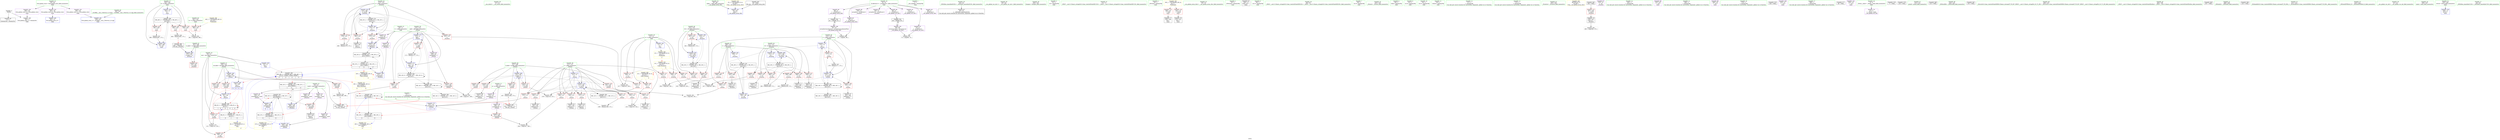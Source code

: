 digraph "SVFG" {
	label="SVFG";

	Node0x55e86bddfbc0 [shape=record,color=grey,label="{NodeID: 0\nNullPtr}"];
	Node0x55e86bddfbc0 -> Node0x55e86be05b80[style=solid];
	Node0x55e86bddfbc0 -> Node0x55e86be0c350[style=solid];
	Node0x55e86be07ac0 [shape=record,color=blue,label="{NodeID: 194\n343\<--12\nit\<--\nmain\n}"];
	Node0x55e86be07ac0 -> Node0x55e86be26870[style=dashed];
	Node0x55e86be044a0 [shape=record,color=red,label="{NodeID: 111\n256\<--11\n\<--n\n_Z5solvei\n}"];
	Node0x55e86be044a0 -> Node0x55e86be08af0[style=solid];
	Node0x55e86be02e00 [shape=record,color=green,label="{NodeID: 28\n51\<--52\n__cxa_atexit\<--__cxa_atexit_field_insensitive\n}"];
	Node0x55e86be0de40 [shape=record,color=black,label="{NodeID: 388\n206 = PHI(364, )\n0th arg _Z5solvei }"];
	Node0x55e86be0de40 -> Node0x55e86be0cee0[style=solid];
	Node0x55e86be0ad00 [shape=record,color=red,label="{NodeID: 139\n147\<--146\n\<--arrayidx8\n_Z3recii\n}"];
	Node0x55e86be0ad00 -> Node0x55e86be13340[style=solid];
	Node0x55e86be057e0 [shape=record,color=green,label="{NodeID: 56\n341\<--342\ntc\<--tc_field_insensitive\nmain\n}"];
	Node0x55e86be057e0 -> Node0x55e86be0bc70[style=solid];
	Node0x55e86be125c0 [shape=record,color=grey,label="{NodeID: 250\n187 = Binary(186, 173, )\n|{<s0>6}}"];
	Node0x55e86be125c0:s0 -> Node0x55e86be0d9a0[style=solid,color=red];
	Node0x55e86be0c450 [shape=record,color=blue,label="{NodeID: 167\n85\<--84\n.addr\<--\n__cxx_global_array_dtor\n}"];
	Node0x55e86be06f60 [shape=record,color=purple,label="{NodeID: 84\n89\<--8\n\<--_Z1sB5cxx11\n__cxx_global_array_dtor\n}"];
	Node0x55e86be06f60 -> Node0x55e86bad2040[style=solid];
	Node0x55e86bdef380 [shape=record,color=green,label="{NodeID: 1\n7\<--1\n__dso_handle\<--dummyObj\nGlob }"];
	Node0x55e86be1fae0 [shape=record,color=black,label="{NodeID: 278\nMR_28V_3 = PHI(MR_28V_4, MR_28V_2, )\npts\{210 \}\n}"];
	Node0x55e86be1fae0 -> Node0x55e86be0af70[style=dashed];
	Node0x55e86be1fae0 -> Node0x55e86be0b040[style=dashed];
	Node0x55e86be1fae0 -> Node0x55e86be0b110[style=dashed];
	Node0x55e86be1fae0 -> Node0x55e86be0d080[style=dashed];
	Node0x55e86be07b90 [shape=record,color=blue,label="{NodeID: 195\n343\<--368\nit\<--inc\nmain\n}"];
	Node0x55e86be07b90 -> Node0x55e86be26870[style=dashed];
	Node0x55e86be04570 [shape=record,color=red,label="{NodeID: 112\n293\<--11\n\<--n\n_Z5solvei\n}"];
	Node0x55e86be04570 -> Node0x55e86be08df0[style=solid];
	Node0x55e86be02f00 [shape=record,color=green,label="{NodeID: 29\n50\<--56\n_ZNSt8ios_base4InitD1Ev\<--_ZNSt8ios_base4InitD1Ev_field_insensitive\n}"];
	Node0x55e86be02f00 -> Node0x55e86be05d50[style=solid];
	Node0x55e86be28950 [shape=record,color=yellow,style=double,label="{NodeID: 306\n44V_1 = ENCHI(MR_44V_0)\npts\{342 \}\nFun[main]}"];
	Node0x55e86be28950 -> Node0x55e86be0bc70[style=dashed];
	Node0x55e86be0add0 [shape=record,color=red,label="{NodeID: 140\n167\<--166\n\<--arrayidx18\n_Z3recii\n}"];
	Node0x55e86be0add0 -> Node0x55e86be08970[style=solid];
	Node0x55e86be058b0 [shape=record,color=green,label="{NodeID: 57\n343\<--344\nit\<--it_field_insensitive\nmain\n}"];
	Node0x55e86be058b0 -> Node0x55e86be0bd40[style=solid];
	Node0x55e86be058b0 -> Node0x55e86be0be10[style=solid];
	Node0x55e86be058b0 -> Node0x55e86be0bee0[style=solid];
	Node0x55e86be058b0 -> Node0x55e86be07ac0[style=solid];
	Node0x55e86be058b0 -> Node0x55e86be07b90[style=solid];
	Node0x55e86be12740 [shape=record,color=grey,label="{NodeID: 251\n199 = Binary(198, 173, )\n}"];
	Node0x55e86be12740 -> Node0x55e86be0ce10[style=solid];
	Node0x55e86be0c520 [shape=record,color=blue,label="{NodeID: 168\n107\<--105\nk.addr\<--k\n_Z3recii\n}"];
	Node0x55e86be0c520 -> Node0x55e86be09b20[style=dashed];
	Node0x55e86be0c520 -> Node0x55e86be09bf0[style=dashed];
	Node0x55e86be0c520 -> Node0x55e86be09cc0[style=dashed];
	Node0x55e86be0c520 -> Node0x55e86be09d90[style=dashed];
	Node0x55e86be0c520 -> Node0x55e86be09e60[style=dashed];
	Node0x55e86be07030 [shape=record,color=purple,label="{NodeID: 85\n96\<--8\n\<--_Z1sB5cxx11\n__cxx_global_array_dtor\n}"];
	Node0x55e86be07030 -> Node0x55e86be090f0[style=solid];
	Node0x55e86be011e0 [shape=record,color=green,label="{NodeID: 2\n12\<--1\n\<--dummyObj\nCan only get source location for instruction, argument, global var or function.|{<s0>11|<s1>11}}"];
	Node0x55e86be011e0:s0 -> Node0x55e86be0d9a0[style=solid,color=red];
	Node0x55e86be011e0:s1 -> Node0x55e86be0dbf0[style=solid,color=red];
	Node0x55e86be1ffe0 [shape=record,color=black,label="{NodeID: 279\nMR_20V_6 = PHI(MR_20V_5, MR_20V_4, )\npts\{170000 \}\n}"];
	Node0x55e86be1ffe0 -> Node0x55e86be0d3c0[style=dashed];
	Node0x55e86be1ffe0 -> Node0x55e86be1ebe0[style=dashed];
	Node0x55e86be1ffe0 -> Node0x55e86be1ffe0[style=dashed];
	Node0x55e86be04640 [shape=record,color=red,label="{NodeID: 113\n119\<--20\n\<--ans\n_Z3recii\n}"];
	Node0x55e86be04640 -> Node0x55e86be096f0[style=solid];
	Node0x55e86be03000 [shape=record,color=green,label="{NodeID: 30\n63\<--64\n__cxx_global_var_init.1\<--__cxx_global_var_init.1_field_insensitive\n}"];
	Node0x55e86be0aea0 [shape=record,color=red,label="{NodeID: 141\n218\<--207\n\<--tc.addr\n_Z5solvei\n}"];
	Node0x55e86be05980 [shape=record,color=green,label="{NodeID: 58\n350\<--351\nfreopen\<--freopen_field_insensitive\n}"];
	Node0x55e86be128c0 [shape=record,color=grey,label="{NodeID: 252\n368 = Binary(367, 173, )\n}"];
	Node0x55e86be128c0 -> Node0x55e86be07b90[style=solid];
	Node0x55e86be0c5f0 [shape=record,color=blue,label="{NodeID: 169\n109\<--106\ninv.addr\<--inv\n_Z3recii\n}"];
	Node0x55e86be0c5f0 -> Node0x55e86be09f30[style=dashed];
	Node0x55e86be0c5f0 -> Node0x55e86be0a000[style=dashed];
	Node0x55e86be0c5f0 -> Node0x55e86be0a0d0[style=dashed];
	Node0x55e86be07100 [shape=record,color=purple,label="{NodeID: 86\n234\<--8\narrayidx\<--_Z1sB5cxx11\n_Z5solvei\n}"];
	Node0x55e86be01270 [shape=record,color=green,label="{NodeID: 3\n22\<--1\n.str\<--dummyObj\nGlob }"];
	Node0x55e86be04710 [shape=record,color=red,label="{NodeID: 114\n306\<--20\n\<--ans\n_Z5solvei\n}"];
	Node0x55e86be03100 [shape=record,color=green,label="{NodeID: 31\n71\<--72\n_ZNSt7__cxx1112basic_stringIcSt11char_traitsIcESaIcEEC1Ev\<--_ZNSt7__cxx1112basic_stringIcSt11char_traitsIcESaIcEEC1Ev_field_insensitive\n}"];
	Node0x55e86be0af70 [shape=record,color=red,label="{NodeID: 142\n228\<--209\n\<--i\n_Z5solvei\n}"];
	Node0x55e86be0af70 -> Node0x55e86be13040[style=solid];
	Node0x55e86be05a80 [shape=record,color=green,label="{NodeID: 59\n38\<--376\n_GLOBAL__sub_I_Nerevar_0_0.cpp\<--_GLOBAL__sub_I_Nerevar_0_0.cpp_field_insensitive\n}"];
	Node0x55e86be05a80 -> Node0x55e86be0c250[style=solid];
	Node0x55e86be12a40 [shape=record,color=grey,label="{NodeID: 253\n240 = Binary(239, 173, )\n}"];
	Node0x55e86be12a40 -> Node0x55e86be0d080[style=solid];
	Node0x55e86be0c6c0 [shape=record,color=blue,label="{NodeID: 170\n20\<--128\nans\<--\n_Z3recii\n}"];
	Node0x55e86be0c6c0 -> Node0x55e86be222e0[style=dashed];
	Node0x55e86be071d0 [shape=record,color=purple,label="{NodeID: 87\n261\<--8\narrayidx13\<--_Z1sB5cxx11\n_Z5solvei\n}"];
	Node0x55e86be01ad0 [shape=record,color=green,label="{NodeID: 4\n24\<--1\n_ZSt3cin\<--dummyObj\nGlob }"];
	Node0x55e86be09980 [shape=record,color=red,label="{NodeID: 115\n346\<--30\n\<--stdin\nmain\n}"];
	Node0x55e86be09980 -> Node0x55e86be069b0[style=solid];
	Node0x55e86be03200 [shape=record,color=green,label="{NodeID: 32\n78\<--79\n__cxx_global_array_dtor\<--__cxx_global_array_dtor_field_insensitive\n}"];
	Node0x55e86be28c80 [shape=record,color=yellow,style=double,label="{NodeID: 309\n4V_1 = ENCHI(MR_4V_0)\npts\{13 \}\nFun[_Z3recii]|{|<s2>6}}"];
	Node0x55e86be28c80 -> Node0x55e86be04160[style=dashed];
	Node0x55e86be28c80 -> Node0x55e86be04230[style=dashed];
	Node0x55e86be28c80:s2 -> Node0x55e86be28c80[style=dashed,color=red];
	Node0x55e86be0b040 [shape=record,color=red,label="{NodeID: 143\n232\<--209\n\<--i\n_Z5solvei\n}"];
	Node0x55e86be0b040 -> Node0x55e86be06400[style=solid];
	Node0x55e86be05b80 [shape=record,color=black,label="{NodeID: 60\n2\<--3\ndummyVal\<--dummyVal\n}"];
	Node0x55e86be12bc0 [shape=record,color=grey,label="{NodeID: 254\n190 = Binary(188, 189, )\n|{<s0>6}}"];
	Node0x55e86be12bc0:s0 -> Node0x55e86be0dbf0[style=solid,color=red];
	Node0x55e86be0c790 [shape=record,color=blue,label="{NodeID: 171\n111\<--12\ni\<--\n_Z3recii\n}"];
	Node0x55e86be0c790 -> Node0x55e86be0a1a0[style=dashed];
	Node0x55e86be0c790 -> Node0x55e86be0a270[style=dashed];
	Node0x55e86be0c790 -> Node0x55e86be0a340[style=dashed];
	Node0x55e86be0c790 -> Node0x55e86be0a410[style=dashed];
	Node0x55e86be0c790 -> Node0x55e86be0a4e0[style=dashed];
	Node0x55e86be0c790 -> Node0x55e86be0a5b0[style=dashed];
	Node0x55e86be0c790 -> Node0x55e86be0a680[style=dashed];
	Node0x55e86be0c790 -> Node0x55e86be0a750[style=dashed];
	Node0x55e86be0c790 -> Node0x55e86be0ce10[style=dashed];
	Node0x55e86be0c790 -> Node0x55e86be249e0[style=dashed];
	Node0x55e86be072a0 [shape=record,color=purple,label="{NodeID: 88\n155\<--14\narrayidx13\<--p\n_Z3recii\n}"];
	Node0x55e86be072a0 -> Node0x55e86be0c860[style=solid];
	Node0x55e86be01b60 [shape=record,color=green,label="{NodeID: 5\n25\<--1\n_ZSt4cout\<--dummyObj\nGlob }"];
	Node0x55e86be09a50 [shape=record,color=red,label="{NodeID: 116\n352\<--35\n\<--stdout\nmain\n}"];
	Node0x55e86be09a50 -> Node0x55e86be06a80[style=solid];
	Node0x55e86be03300 [shape=record,color=green,label="{NodeID: 33\n85\<--86\n.addr\<--.addr_field_insensitive\n__cxx_global_array_dtor\n}"];
	Node0x55e86be03300 -> Node0x55e86be0c450[style=solid];
	Node0x55e86be0b110 [shape=record,color=red,label="{NodeID: 144\n239\<--209\n\<--i\n_Z5solvei\n}"];
	Node0x55e86be0b110 -> Node0x55e86be12a40[style=solid];
	Node0x55e86be05c80 [shape=record,color=black,label="{NodeID: 61\n338\<--12\nmain_ret\<--\nmain\n}"];
	Node0x55e86be12d40 [shape=record,color=grey,label="{NodeID: 255\n280 = Binary(279, 173, )\n}"];
	Node0x55e86be12d40 -> Node0x55e86be0d490[style=solid];
	Node0x55e86be0c860 [shape=record,color=blue,label="{NodeID: 172\n155\<--152\narrayidx13\<--\n_Z3recii\n|{|<s1>6|<s2>6}}"];
	Node0x55e86be0c860 -> Node0x55e86be0add0[style=dashed];
	Node0x55e86be0c860:s1 -> Node0x55e86be23ef0[style=dashed,color=red];
	Node0x55e86be0c860:s2 -> Node0x55e86be258e0[style=dashed,color=red];
	Node0x55e86be07370 [shape=record,color=purple,label="{NodeID: 89\n166\<--14\narrayidx18\<--p\n_Z3recii\n}"];
	Node0x55e86be07370 -> Node0x55e86be0add0[style=solid];
	Node0x55e86be01bf0 [shape=record,color=green,label="{NodeID: 6\n26\<--1\n.str.2\<--dummyObj\nGlob }"];
	Node0x55e86be09b20 [shape=record,color=red,label="{NodeID: 117\n124\<--107\n\<--k.addr\n_Z3recii\n}"];
	Node0x55e86be09b20 -> Node0x55e86be09570[style=solid];
	Node0x55e86be033d0 [shape=record,color=green,label="{NodeID: 34\n94\<--95\n_ZNSt7__cxx1112basic_stringIcSt11char_traitsIcESaIcEED1Ev\<--_ZNSt7__cxx1112basic_stringIcSt11char_traitsIcESaIcEED1Ev_field_insensitive\n}"];
	Node0x55e86be0b1e0 [shape=record,color=red,label="{NodeID: 145\n245\<--211\n\<--i3\n_Z5solvei\n}"];
	Node0x55e86be0b1e0 -> Node0x55e86be134c0[style=solid];
	Node0x55e86be05d50 [shape=record,color=black,label="{NodeID: 62\n49\<--50\n\<--_ZNSt8ios_base4InitD1Ev\nCan only get source location for instruction, argument, global var or function.}"];
	Node0x55e86be12ec0 [shape=record,color=grey,label="{NodeID: 256\n285 = Binary(284, 173, )\n}"];
	Node0x55e86be12ec0 -> Node0x55e86be0d560[style=solid];
	Node0x55e86be0c930 [shape=record,color=blue,label="{NodeID: 173\n113\<--12\nadd\<--\n_Z3recii\n}"];
	Node0x55e86be0c930 -> Node0x55e86be0a820[style=dashed];
	Node0x55e86be0c930 -> Node0x55e86be0a8f0[style=dashed];
	Node0x55e86be0c930 -> Node0x55e86be0cad0[style=dashed];
	Node0x55e86be0c930 -> Node0x55e86be22ce0[style=dashed];
	Node0x55e86be0c930 -> Node0x55e86be26d70[style=dashed];
	Node0x55e86be07440 [shape=record,color=purple,label="{NodeID: 90\n146\<--16\narrayidx8\<--l\n_Z3recii\n}"];
	Node0x55e86be07440 -> Node0x55e86be0ad00[style=solid];
	Node0x55e86be01c80 [shape=record,color=green,label="{NodeID: 7\n28\<--1\n.str.3\<--dummyObj\nGlob }"];
	Node0x55e86be09bf0 [shape=record,color=red,label="{NodeID: 118\n148\<--107\n\<--k.addr\n_Z3recii\n}"];
	Node0x55e86be09bf0 -> Node0x55e86be13340[style=solid];
	Node0x55e86be034d0 [shape=record,color=green,label="{NodeID: 35\n102\<--103\n_Z3recii\<--_Z3recii_field_insensitive\n}"];
	Node0x55e86be0b2b0 [shape=record,color=red,label="{NodeID: 146\n249\<--211\n\<--i3\n_Z5solvei\n}"];
	Node0x55e86be0b2b0 -> Node0x55e86be064d0[style=solid];
	Node0x55e86be05e50 [shape=record,color=black,label="{NodeID: 63\n138\<--137\nidxprom\<--\n_Z3recii\n}"];
	Node0x55e86be13040 [shape=record,color=grey,label="{NodeID: 257\n230 = cmp(228, 229, )\n}"];
	Node0x55e86be0ca00 [shape=record,color=blue,label="{NodeID: 174\n115\<--12\nj\<--\n_Z3recii\n}"];
	Node0x55e86be0ca00 -> Node0x55e86be0a9c0[style=dashed];
	Node0x55e86be0ca00 -> Node0x55e86be0aa90[style=dashed];
	Node0x55e86be0ca00 -> Node0x55e86be0ab60[style=dashed];
	Node0x55e86be0ca00 -> Node0x55e86be0cba0[style=dashed];
	Node0x55e86be0ca00 -> Node0x55e86be231e0[style=dashed];
	Node0x55e86be07510 [shape=record,color=purple,label="{NodeID: 91\n251\<--16\narrayidx8\<--l\n_Z5solvei\n}"];
	Node0x55e86be07510 -> Node0x55e86be0d220[style=solid];
	Node0x55e86be01d10 [shape=record,color=green,label="{NodeID: 8\n30\<--1\nstdin\<--dummyObj\nGlob }"];
	Node0x55e86be09cc0 [shape=record,color=red,label="{NodeID: 119\n153\<--107\n\<--k.addr\n_Z3recii\n}"];
	Node0x55e86be09cc0 -> Node0x55e86be060c0[style=solid];
	Node0x55e86be035d0 [shape=record,color=green,label="{NodeID: 36\n107\<--108\nk.addr\<--k.addr_field_insensitive\n_Z3recii\n}"];
	Node0x55e86be035d0 -> Node0x55e86be09b20[style=solid];
	Node0x55e86be035d0 -> Node0x55e86be09bf0[style=solid];
	Node0x55e86be035d0 -> Node0x55e86be09cc0[style=solid];
	Node0x55e86be035d0 -> Node0x55e86be09d90[style=solid];
	Node0x55e86be035d0 -> Node0x55e86be09e60[style=solid];
	Node0x55e86be035d0 -> Node0x55e86be0c520[style=solid];
	Node0x55e86be0b380 [shape=record,color=red,label="{NodeID: 147\n259\<--211\n\<--i3\n_Z5solvei\n}"];
	Node0x55e86be0b380 -> Node0x55e86be065a0[style=solid];
	Node0x55e86be05f20 [shape=record,color=black,label="{NodeID: 64\n141\<--140\ntobool\<--\n_Z3recii\n}"];
	Node0x55e86be131c0 [shape=record,color=grey,label="{NodeID: 258\n361 = cmp(359, 360, )\n}"];
	Node0x55e86be0cad0 [shape=record,color=blue,label="{NodeID: 175\n113\<--172\nadd\<--inc\n_Z3recii\n}"];
	Node0x55e86be0cad0 -> Node0x55e86be26d70[style=dashed];
	Node0x55e86be075e0 [shape=record,color=purple,label="{NodeID: 92\n275\<--16\narrayidx18\<--l\n_Z5solvei\n}"];
	Node0x55e86be075e0 -> Node0x55e86be0d3c0[style=solid];
	Node0x55e86be01da0 [shape=record,color=green,label="{NodeID: 9\n31\<--1\n.str.4\<--dummyObj\nGlob }"];
	Node0x55e86be222e0 [shape=record,color=black,label="{NodeID: 286\nMR_6V_5 = PHI(MR_6V_6, MR_6V_4, )\npts\{21 \}\n|{|<s2>6|<s3>6|<s4>6|<s5>6}}"];
	Node0x55e86be222e0 -> Node0x55e86be222e0[style=dashed];
	Node0x55e86be222e0 -> Node0x55e86be244e0[style=dashed];
	Node0x55e86be222e0:s2 -> Node0x55e86be04640[style=dashed,color=red];
	Node0x55e86be222e0:s3 -> Node0x55e86be0c6c0[style=dashed,color=red];
	Node0x55e86be222e0:s4 -> Node0x55e86be222e0[style=dashed,color=red];
	Node0x55e86be222e0:s5 -> Node0x55e86be244e0[style=dashed,color=red];
	Node0x55e86be09d90 [shape=record,color=red,label="{NodeID: 120\n161\<--107\n\<--k.addr\n_Z3recii\n}"];
	Node0x55e86be09d90 -> Node0x55e86be08f70[style=solid];
	Node0x55e86be036a0 [shape=record,color=green,label="{NodeID: 37\n109\<--110\ninv.addr\<--inv.addr_field_insensitive\n_Z3recii\n}"];
	Node0x55e86be036a0 -> Node0x55e86be09f30[style=solid];
	Node0x55e86be036a0 -> Node0x55e86be0a000[style=solid];
	Node0x55e86be036a0 -> Node0x55e86be0a0d0[style=solid];
	Node0x55e86be036a0 -> Node0x55e86be0c5f0[style=solid];
	Node0x55e86be0b450 [shape=record,color=red,label="{NodeID: 148\n273\<--211\n\<--i3\n_Z5solvei\n}"];
	Node0x55e86be0b450 -> Node0x55e86be06810[style=solid];
	Node0x55e86be05ff0 [shape=record,color=black,label="{NodeID: 65\n145\<--144\nidxprom7\<--\n_Z3recii\n}"];
	Node0x55e86be13340 [shape=record,color=grey,label="{NodeID: 259\n149 = cmp(147, 148, )\n}"];
	Node0x55e86be0cba0 [shape=record,color=blue,label="{NodeID: 176\n115\<--178\nj\<--inc22\n_Z3recii\n}"];
	Node0x55e86be0cba0 -> Node0x55e86be0a9c0[style=dashed];
	Node0x55e86be0cba0 -> Node0x55e86be0aa90[style=dashed];
	Node0x55e86be0cba0 -> Node0x55e86be0ab60[style=dashed];
	Node0x55e86be0cba0 -> Node0x55e86be0cba0[style=dashed];
	Node0x55e86be0cba0 -> Node0x55e86be231e0[style=dashed];
	Node0x55e86be076b0 [shape=record,color=purple,label="{NodeID: 93\n139\<--18\narrayidx\<--used\n_Z3recii\n}"];
	Node0x55e86be076b0 -> Node0x55e86be0ac30[style=solid];
	Node0x55e86be01e30 [shape=record,color=green,label="{NodeID: 10\n33\<--1\n.str.5\<--dummyObj\nGlob }"];
	Node0x55e86be09e60 [shape=record,color=red,label="{NodeID: 121\n186\<--107\n\<--k.addr\n_Z3recii\n}"];
	Node0x55e86be09e60 -> Node0x55e86be125c0[style=solid];
	Node0x55e86be03770 [shape=record,color=green,label="{NodeID: 38\n111\<--112\ni\<--i_field_insensitive\n_Z3recii\n}"];
	Node0x55e86be03770 -> Node0x55e86be0a1a0[style=solid];
	Node0x55e86be03770 -> Node0x55e86be0a270[style=solid];
	Node0x55e86be03770 -> Node0x55e86be0a340[style=solid];
	Node0x55e86be03770 -> Node0x55e86be0a410[style=solid];
	Node0x55e86be03770 -> Node0x55e86be0a4e0[style=solid];
	Node0x55e86be03770 -> Node0x55e86be0a5b0[style=solid];
	Node0x55e86be03770 -> Node0x55e86be0a680[style=solid];
	Node0x55e86be03770 -> Node0x55e86be0a750[style=solid];
	Node0x55e86be03770 -> Node0x55e86be0c790[style=solid];
	Node0x55e86be03770 -> Node0x55e86be0ce10[style=solid];
	Node0x55e86be0b520 [shape=record,color=red,label="{NodeID: 149\n284\<--211\n\<--i3\n_Z5solvei\n}"];
	Node0x55e86be0b520 -> Node0x55e86be12ec0[style=solid];
	Node0x55e86be060c0 [shape=record,color=black,label="{NodeID: 66\n154\<--153\nidxprom12\<--\n_Z3recii\n}"];
	Node0x55e86be134c0 [shape=record,color=grey,label="{NodeID: 260\n247 = cmp(245, 246, )\n}"];
	Node0x55e86be0cc70 [shape=record,color=blue,label="{NodeID: 177\n183\<--185\narrayidx24\<--\n_Z3recii\n|{<s0>6|<s1>6}}"];
	Node0x55e86be0cc70:s0 -> Node0x55e86be23fe0[style=dashed,color=red];
	Node0x55e86be0cc70:s1 -> Node0x55e86be25de0[style=dashed,color=red];
	Node0x55e86be07780 [shape=record,color=purple,label="{NodeID: 94\n183\<--18\narrayidx24\<--used\n_Z3recii\n}"];
	Node0x55e86be07780 -> Node0x55e86be0cc70[style=solid];
	Node0x55e86be01ec0 [shape=record,color=green,label="{NodeID: 11\n35\<--1\nstdout\<--dummyObj\nGlob }"];
	Node0x55e86be22ce0 [shape=record,color=black,label="{NodeID: 288\nMR_14V_3 = PHI(MR_14V_4, MR_14V_1, )\npts\{114 \}\n}"];
	Node0x55e86be22ce0 -> Node0x55e86be0c930[style=dashed];
	Node0x55e86be22ce0 -> Node0x55e86be22ce0[style=dashed];
	Node0x55e86be22ce0 -> Node0x55e86be24ee0[style=dashed];
	Node0x55e86be09f30 [shape=record,color=red,label="{NodeID: 122\n120\<--109\n\<--inv.addr\n_Z3recii\n}"];
	Node0x55e86be09f30 -> Node0x55e86be096f0[style=solid];
	Node0x55e86be03840 [shape=record,color=green,label="{NodeID: 39\n113\<--114\nadd\<--add_field_insensitive\n_Z3recii\n}"];
	Node0x55e86be03840 -> Node0x55e86be0a820[style=solid];
	Node0x55e86be03840 -> Node0x55e86be0a8f0[style=solid];
	Node0x55e86be03840 -> Node0x55e86be0c930[style=solid];
	Node0x55e86be03840 -> Node0x55e86be0cad0[style=solid];
	Node0x55e86be0b5f0 [shape=record,color=red,label="{NodeID: 150\n255\<--213\n\<--j\n_Z5solvei\n}"];
	Node0x55e86be0b5f0 -> Node0x55e86be08af0[style=solid];
	Node0x55e86be06190 [shape=record,color=black,label="{NodeID: 67\n165\<--164\nidxprom17\<--\n_Z3recii\n}"];
	Node0x55e86be08970 [shape=record,color=grey,label="{NodeID: 261\n169 = cmp(167, 168, )\n}"];
	Node0x55e86be0cd40 [shape=record,color=blue,label="{NodeID: 178\n194\<--196\narrayidx28\<--\n_Z3recii\n}"];
	Node0x55e86be0cd40 -> Node0x55e86be23fe0[style=dashed];
	Node0x55e86be07850 [shape=record,color=purple,label="{NodeID: 95\n194\<--18\narrayidx28\<--used\n_Z3recii\n}"];
	Node0x55e86be07850 -> Node0x55e86be0cd40[style=solid];
	Node0x55e86be01f50 [shape=record,color=green,label="{NodeID: 12\n37\<--1\n\<--dummyObj\nCan only get source location for instruction, argument, global var or function.}"];
	Node0x55e86be2d220 [shape=record,color=yellow,style=double,label="{NodeID: 372\n6V_3 = CSCHI(MR_6V_2)\npts\{21 \}\nCS[]|{|<s1>17}}"];
	Node0x55e86be2d220 -> Node0x55e86be04710[style=dashed];
	Node0x55e86be2d220:s1 -> Node0x55e86be262e0[style=dashed,color=blue];
	Node0x55e86be231e0 [shape=record,color=black,label="{NodeID: 289\nMR_16V_3 = PHI(MR_16V_4, MR_16V_1, )\npts\{116 \}\n}"];
	Node0x55e86be231e0 -> Node0x55e86be0ca00[style=dashed];
	Node0x55e86be231e0 -> Node0x55e86be231e0[style=dashed];
	Node0x55e86be231e0 -> Node0x55e86be253e0[style=dashed];
	Node0x55e86be0a000 [shape=record,color=red,label="{NodeID: 123\n128\<--109\n\<--inv.addr\n_Z3recii\n}"];
	Node0x55e86be0a000 -> Node0x55e86be0c6c0[style=solid];
	Node0x55e86be03910 [shape=record,color=green,label="{NodeID: 40\n115\<--116\nj\<--j_field_insensitive\n_Z3recii\n}"];
	Node0x55e86be03910 -> Node0x55e86be0a9c0[style=solid];
	Node0x55e86be03910 -> Node0x55e86be0aa90[style=solid];
	Node0x55e86be03910 -> Node0x55e86be0ab60[style=solid];
	Node0x55e86be03910 -> Node0x55e86be0ca00[style=solid];
	Node0x55e86be03910 -> Node0x55e86be0cba0[style=solid];
	Node0x55e86be293b0 [shape=record,color=yellow,style=double,label="{NodeID: 317\n20V_1 = ENCHI(MR_20V_0)\npts\{170000 \}\nFun[_Z3recii]|{|<s1>6}}"];
	Node0x55e86be293b0 -> Node0x55e86be0ad00[style=dashed];
	Node0x55e86be293b0:s1 -> Node0x55e86be293b0[style=dashed,color=red];
	Node0x55e86be0b6c0 [shape=record,color=red,label="{NodeID: 151\n262\<--213\n\<--j\n_Z5solvei\n}"];
	Node0x55e86be0b6c0 -> Node0x55e86be06670[style=solid];
	Node0x55e86be06260 [shape=record,color=black,label="{NodeID: 68\n182\<--181\nidxprom23\<--\n_Z3recii\n}"];
	Node0x55e86be08af0 [shape=record,color=grey,label="{NodeID: 262\n257 = cmp(255, 256, )\n}"];
	Node0x55e86be0ce10 [shape=record,color=blue,label="{NodeID: 179\n111\<--199\ni\<--inc30\n_Z3recii\n}"];
	Node0x55e86be0ce10 -> Node0x55e86be0a1a0[style=dashed];
	Node0x55e86be0ce10 -> Node0x55e86be0a270[style=dashed];
	Node0x55e86be0ce10 -> Node0x55e86be0a340[style=dashed];
	Node0x55e86be0ce10 -> Node0x55e86be0a410[style=dashed];
	Node0x55e86be0ce10 -> Node0x55e86be0a4e0[style=dashed];
	Node0x55e86be0ce10 -> Node0x55e86be0a5b0[style=dashed];
	Node0x55e86be0ce10 -> Node0x55e86be0a680[style=dashed];
	Node0x55e86be0ce10 -> Node0x55e86be0a750[style=dashed];
	Node0x55e86be0ce10 -> Node0x55e86be0ce10[style=dashed];
	Node0x55e86be0ce10 -> Node0x55e86be249e0[style=dashed];
	Node0x55e86be04800 [shape=record,color=purple,label="{NodeID: 96\n298\<--18\narrayidx30\<--used\n_Z5solvei\n}"];
	Node0x55e86be04800 -> Node0x55e86be0d7d0[style=solid];
	Node0x55e86be01fe0 [shape=record,color=green,label="{NodeID: 13\n173\<--1\n\<--dummyObj\nCan only get source location for instruction, argument, global var or function.}"];
	Node0x55e86be2d380 [shape=record,color=yellow,style=double,label="{NodeID: 373\n18V_2 = CSCHI(MR_18V_1)\npts\{150000 \}\nCS[]|{<s0>17}}"];
	Node0x55e86be2d380:s0 -> Node0x55e86be262e0[style=dashed,color=blue];
	Node0x55e86be23ef0 [shape=record,color=black,label="{NodeID: 290\nMR_18V_3 = PHI(MR_18V_4, MR_18V_1, )\npts\{150000 \}\n}"];
	Node0x55e86be23ef0 -> Node0x55e86be0c860[style=dashed];
	Node0x55e86be23ef0 -> Node0x55e86be23ef0[style=dashed];
	Node0x55e86be23ef0 -> Node0x55e86be258e0[style=dashed];
	Node0x55e86be0a0d0 [shape=record,color=red,label="{NodeID: 124\n188\<--109\n\<--inv.addr\n_Z3recii\n}"];
	Node0x55e86be0a0d0 -> Node0x55e86be12bc0[style=solid];
	Node0x55e86be039e0 [shape=record,color=green,label="{NodeID: 41\n203\<--204\n_Z5solvei\<--_Z5solvei_field_insensitive\n}"];
	Node0x55e86be0b790 [shape=record,color=red,label="{NodeID: 152\n272\<--213\n\<--j\n_Z5solvei\n}"];
	Node0x55e86be0b790 -> Node0x55e86be0d3c0[style=solid];
	Node0x55e86be06330 [shape=record,color=black,label="{NodeID: 69\n193\<--192\nidxprom27\<--\n_Z3recii\n}"];
	Node0x55e86be2b870 [shape=record,color=yellow,style=double,label="{NodeID: 346\nRETMU(2V_2)\npts\{86 \}\nFun[__cxx_global_array_dtor]}"];
	Node0x55e86be08c70 [shape=record,color=grey,label="{NodeID: 263\n269 = cmp(268, 270, )\n}"];
	Node0x55e86be0cee0 [shape=record,color=blue,label="{NodeID: 180\n207\<--206\ntc.addr\<--tc\n_Z5solvei\n}"];
	Node0x55e86be0cee0 -> Node0x55e86be0aea0[style=dashed];
	Node0x55e86be048d0 [shape=record,color=purple,label="{NodeID: 97\n219\<--22\n\<--.str\n_Z5solvei\n}"];
	Node0x55e86be02070 [shape=record,color=green,label="{NodeID: 14\n185\<--1\n\<--dummyObj\nCan only get source location for instruction, argument, global var or function.}"];
	Node0x55e86be2d460 [shape=record,color=yellow,style=double,label="{NodeID: 374\n22V_4 = CSCHI(MR_22V_2)\npts\{190000 \}\nCS[]|{<s0>17}}"];
	Node0x55e86be2d460:s0 -> Node0x55e86be262e0[style=dashed,color=blue];
	Node0x55e86be23fe0 [shape=record,color=black,label="{NodeID: 291\nMR_22V_3 = PHI(MR_22V_4, MR_22V_1, )\npts\{190000 \}\n}"];
	Node0x55e86be23fe0 -> Node0x55e86be0ac30[style=dashed];
	Node0x55e86be23fe0 -> Node0x55e86be0cc70[style=dashed];
	Node0x55e86be23fe0 -> Node0x55e86be23fe0[style=dashed];
	Node0x55e86be23fe0 -> Node0x55e86be25de0[style=dashed];
	Node0x55e86be0a1a0 [shape=record,color=red,label="{NodeID: 125\n133\<--111\n\<--i\n_Z3recii\n}"];
	Node0x55e86be0a1a0 -> Node0x55e86be093f0[style=solid];
	Node0x55e86be03ae0 [shape=record,color=green,label="{NodeID: 42\n207\<--208\ntc.addr\<--tc.addr_field_insensitive\n_Z5solvei\n}"];
	Node0x55e86be03ae0 -> Node0x55e86be0aea0[style=solid];
	Node0x55e86be03ae0 -> Node0x55e86be0cee0[style=solid];
	Node0x55e86be29570 [shape=record,color=yellow,style=double,label="{NodeID: 319\n2V_1 = ENCHI(MR_2V_0)\npts\{86 \}\nFun[__cxx_global_array_dtor]}"];
	Node0x55e86be29570 -> Node0x55e86be0c450[style=dashed];
	Node0x55e86be0b860 [shape=record,color=red,label="{NodeID: 153\n279\<--213\n\<--j\n_Z5solvei\n}"];
	Node0x55e86be0b860 -> Node0x55e86be12d40[style=solid];
	Node0x55e86be06400 [shape=record,color=black,label="{NodeID: 70\n233\<--232\nidxprom\<--\n_Z5solvei\n}"];
	Node0x55e86be08df0 [shape=record,color=grey,label="{NodeID: 264\n294 = cmp(292, 293, )\n}"];
	Node0x55e86be0cfb0 [shape=record,color=blue,label="{NodeID: 181\n209\<--12\ni\<--\n_Z5solvei\n}"];
	Node0x55e86be0cfb0 -> Node0x55e86be1fae0[style=dashed];
	Node0x55e86be049a0 [shape=record,color=purple,label="{NodeID: 98\n347\<--26\n\<--.str.2\nmain\n}"];
	Node0x55e86be02100 [shape=record,color=green,label="{NodeID: 15\n196\<--1\n\<--dummyObj\nCan only get source location for instruction, argument, global var or function.}"];
	Node0x55e86be244e0 [shape=record,color=black,label="{NodeID: 292\nMR_6V_2 = PHI(MR_6V_1, MR_6V_5, )\npts\{21 \}\n|{<s0>6|<s1>11}}"];
	Node0x55e86be244e0:s0 -> Node0x55e86be222e0[style=dashed,color=blue];
	Node0x55e86be244e0:s1 -> Node0x55e86be2d220[style=dashed,color=blue];
	Node0x55e86be0a270 [shape=record,color=red,label="{NodeID: 126\n137\<--111\n\<--i\n_Z3recii\n}"];
	Node0x55e86be0a270 -> Node0x55e86be05e50[style=solid];
	Node0x55e86be03bb0 [shape=record,color=green,label="{NodeID: 43\n209\<--210\ni\<--i_field_insensitive\n_Z5solvei\n}"];
	Node0x55e86be03bb0 -> Node0x55e86be0af70[style=solid];
	Node0x55e86be03bb0 -> Node0x55e86be0b040[style=solid];
	Node0x55e86be03bb0 -> Node0x55e86be0b110[style=solid];
	Node0x55e86be03bb0 -> Node0x55e86be0cfb0[style=solid];
	Node0x55e86be03bb0 -> Node0x55e86be0d080[style=solid];
	Node0x55e86be29680 [shape=record,color=yellow,style=double,label="{NodeID: 320\n4V_1 = ENCHI(MR_4V_0)\npts\{13 \}\nFun[_Z5solvei]|{|<s4>11}}"];
	Node0x55e86be29680 -> Node0x55e86be04300[style=dashed];
	Node0x55e86be29680 -> Node0x55e86be043d0[style=dashed];
	Node0x55e86be29680 -> Node0x55e86be044a0[style=dashed];
	Node0x55e86be29680 -> Node0x55e86be04570[style=dashed];
	Node0x55e86be29680:s4 -> Node0x55e86be28c80[style=dashed,color=red];
	Node0x55e86be0b930 [shape=record,color=red,label="{NodeID: 154\n292\<--215\n\<--i25\n_Z5solvei\n}"];
	Node0x55e86be0b930 -> Node0x55e86be08df0[style=solid];
	Node0x55e86be064d0 [shape=record,color=black,label="{NodeID: 71\n250\<--249\nidxprom7\<--\n_Z5solvei\n}"];
	Node0x55e86be08f70 [shape=record,color=grey,label="{NodeID: 265\n162 = cmp(160, 161, )\n}"];
	Node0x55e86be0d080 [shape=record,color=blue,label="{NodeID: 182\n209\<--240\ni\<--inc\n_Z5solvei\n}"];
	Node0x55e86be0d080 -> Node0x55e86be1fae0[style=dashed];
	Node0x55e86be04a70 [shape=record,color=purple,label="{NodeID: 99\n348\<--28\n\<--.str.3\nmain\n}"];
	Node0x55e86be02200 [shape=record,color=green,label="{NodeID: 16\n270\<--1\n\<--dummyObj\nCan only get source location for instruction, argument, global var or function.}"];
	Node0x55e86be3d4b0 [shape=record,color=black,label="{NodeID: 376\n356 = PHI()\n}"];
	Node0x55e86be249e0 [shape=record,color=black,label="{NodeID: 293\nMR_12V_2 = PHI(MR_12V_1, MR_12V_4, )\npts\{112 \}\n}"];
	Node0x55e86be0a340 [shape=record,color=red,label="{NodeID: 127\n144\<--111\n\<--i\n_Z3recii\n}"];
	Node0x55e86be0a340 -> Node0x55e86be05ff0[style=solid];
	Node0x55e86be03c80 [shape=record,color=green,label="{NodeID: 44\n211\<--212\ni3\<--i3_field_insensitive\n_Z5solvei\n}"];
	Node0x55e86be03c80 -> Node0x55e86be0b1e0[style=solid];
	Node0x55e86be03c80 -> Node0x55e86be0b2b0[style=solid];
	Node0x55e86be03c80 -> Node0x55e86be0b380[style=solid];
	Node0x55e86be03c80 -> Node0x55e86be0b450[style=solid];
	Node0x55e86be03c80 -> Node0x55e86be0b520[style=solid];
	Node0x55e86be03c80 -> Node0x55e86be0d150[style=solid];
	Node0x55e86be03c80 -> Node0x55e86be0d560[style=solid];
	Node0x55e86be0ba00 [shape=record,color=red,label="{NodeID: 155\n296\<--215\n\<--i25\n_Z5solvei\n}"];
	Node0x55e86be0ba00 -> Node0x55e86be068e0[style=solid];
	Node0x55e86be065a0 [shape=record,color=black,label="{NodeID: 72\n260\<--259\nidxprom12\<--\n_Z5solvei\n}"];
	Node0x55e86be090f0 [shape=record,color=grey,label="{NodeID: 266\n97 = cmp(92, 96, )\n}"];
	Node0x55e86be0d150 [shape=record,color=blue,label="{NodeID: 183\n211\<--12\ni3\<--\n_Z5solvei\n}"];
	Node0x55e86be0d150 -> Node0x55e86be1e1e0[style=dashed];
	Node0x55e86be04b40 [shape=record,color=purple,label="{NodeID: 100\n353\<--31\n\<--.str.4\nmain\n}"];
	Node0x55e86be02300 [shape=record,color=green,label="{NodeID: 17\n289\<--1\n\<--dummyObj\nCan only get source location for instruction, argument, global var or function.}"];
	Node0x55e86be3e750 [shape=record,color=black,label="{NodeID: 377\n48 = PHI()\n}"];
	Node0x55e86be24ee0 [shape=record,color=black,label="{NodeID: 294\nMR_14V_2 = PHI(MR_14V_1, MR_14V_3, )\npts\{114 \}\n}"];
	Node0x55e86be0a410 [shape=record,color=red,label="{NodeID: 128\n152\<--111\n\<--i\n_Z3recii\n}"];
	Node0x55e86be0a410 -> Node0x55e86be0c860[style=solid];
	Node0x55e86be03d50 [shape=record,color=green,label="{NodeID: 45\n213\<--214\nj\<--j_field_insensitive\n_Z5solvei\n}"];
	Node0x55e86be03d50 -> Node0x55e86be0b5f0[style=solid];
	Node0x55e86be03d50 -> Node0x55e86be0b6c0[style=solid];
	Node0x55e86be03d50 -> Node0x55e86be0b790[style=solid];
	Node0x55e86be03d50 -> Node0x55e86be0b860[style=solid];
	Node0x55e86be03d50 -> Node0x55e86be0d2f0[style=solid];
	Node0x55e86be03d50 -> Node0x55e86be0d490[style=solid];
	Node0x55e86be0bad0 [shape=record,color=red,label="{NodeID: 156\n301\<--215\n\<--i25\n_Z5solvei\n}"];
	Node0x55e86be0bad0 -> Node0x55e86be122c0[style=solid];
	Node0x55e86be06670 [shape=record,color=black,label="{NodeID: 73\n263\<--262\nconv\<--\n_Z5solvei\n}"];
	Node0x55e86be09270 [shape=record,color=grey,label="{NodeID: 267\n75 = cmp(69, 74, )\n}"];
	Node0x55e86be0d220 [shape=record,color=blue,label="{NodeID: 184\n251\<--12\narrayidx8\<--\n_Z5solvei\n}"];
	Node0x55e86be0d220 -> Node0x55e86be0d3c0[style=dashed];
	Node0x55e86be0d220 -> Node0x55e86be1ebe0[style=dashed];
	Node0x55e86be0d220 -> Node0x55e86be1ffe0[style=dashed];
	Node0x55e86be04c10 [shape=record,color=purple,label="{NodeID: 101\n354\<--33\n\<--.str.5\nmain\n}"];
	Node0x55e86be02400 [shape=record,color=green,label="{NodeID: 18\n4\<--6\n_ZStL8__ioinit\<--_ZStL8__ioinit_field_insensitive\nGlob }"];
	Node0x55e86be02400 -> Node0x55e86be06b50[style=solid];
	Node0x55e86be3e850 [shape=record,color=black,label="{NodeID: 378\n77 = PHI()\n}"];
	Node0x55e86be253e0 [shape=record,color=black,label="{NodeID: 295\nMR_16V_2 = PHI(MR_16V_1, MR_16V_3, )\npts\{116 \}\n}"];
	Node0x55e86be0a4e0 [shape=record,color=red,label="{NodeID: 129\n168\<--111\n\<--i\n_Z3recii\n}"];
	Node0x55e86be0a4e0 -> Node0x55e86be08970[style=solid];
	Node0x55e86be03e20 [shape=record,color=green,label="{NodeID: 46\n215\<--216\ni25\<--i25_field_insensitive\n_Z5solvei\n}"];
	Node0x55e86be03e20 -> Node0x55e86be0b930[style=solid];
	Node0x55e86be03e20 -> Node0x55e86be0ba00[style=solid];
	Node0x55e86be03e20 -> Node0x55e86be0bad0[style=solid];
	Node0x55e86be03e20 -> Node0x55e86be0d700[style=solid];
	Node0x55e86be03e20 -> Node0x55e86be07920[style=solid];
	Node0x55e86be0bba0 [shape=record,color=red,label="{NodeID: 157\n267\<--264\n\<--call14\n_Z5solvei\n}"];
	Node0x55e86be0bba0 -> Node0x55e86be06740[style=solid];
	Node0x55e86be06740 [shape=record,color=black,label="{NodeID: 74\n268\<--267\nconv15\<--\n_Z5solvei\n}"];
	Node0x55e86be06740 -> Node0x55e86be08c70[style=solid];
	Node0x55e86be093f0 [shape=record,color=grey,label="{NodeID: 268\n135 = cmp(133, 134, )\n}"];
	Node0x55e86be0d2f0 [shape=record,color=blue,label="{NodeID: 185\n213\<--12\nj\<--\n_Z5solvei\n}"];
	Node0x55e86be0d2f0 -> Node0x55e86be0b5f0[style=dashed];
	Node0x55e86be0d2f0 -> Node0x55e86be0b6c0[style=dashed];
	Node0x55e86be0d2f0 -> Node0x55e86be0b790[style=dashed];
	Node0x55e86be0d2f0 -> Node0x55e86be0b860[style=dashed];
	Node0x55e86be0d2f0 -> Node0x55e86be0d490[style=dashed];
	Node0x55e86be0d2f0 -> Node0x55e86be1e6e0[style=dashed];
	Node0x55e86be04ce0 [shape=record,color=purple,label="{NodeID: 102\n381\<--36\nllvm.global_ctors_0\<--llvm.global_ctors\nGlob }"];
	Node0x55e86be04ce0 -> Node0x55e86be0c150[style=solid];
	Node0x55e86be02500 [shape=record,color=green,label="{NodeID: 19\n8\<--10\n_Z1sB5cxx11\<--_Z1sB5cxx11_field_insensitive\nGlob }"];
	Node0x55e86be02500 -> Node0x55e86be06c20[style=solid];
	Node0x55e86be02500 -> Node0x55e86be06cf0[style=solid];
	Node0x55e86be02500 -> Node0x55e86be06dc0[style=solid];
	Node0x55e86be02500 -> Node0x55e86be06e90[style=solid];
	Node0x55e86be02500 -> Node0x55e86be06f60[style=solid];
	Node0x55e86be02500 -> Node0x55e86be07030[style=solid];
	Node0x55e86be02500 -> Node0x55e86be07100[style=solid];
	Node0x55e86be02500 -> Node0x55e86be071d0[style=solid];
	Node0x55e86be3e950 [shape=record,color=black,label="{NodeID: 379\n220 = PHI()\n}"];
	Node0x55e86be258e0 [shape=record,color=black,label="{NodeID: 296\nMR_18V_2 = PHI(MR_18V_1, MR_18V_3, )\npts\{150000 \}\n|{<s0>6|<s1>11}}"];
	Node0x55e86be258e0:s0 -> Node0x55e86be23ef0[style=dashed,color=blue];
	Node0x55e86be258e0:s1 -> Node0x55e86be2d380[style=dashed,color=blue];
	Node0x55e86be0a5b0 [shape=record,color=red,label="{NodeID: 130\n181\<--111\n\<--i\n_Z3recii\n}"];
	Node0x55e86be0a5b0 -> Node0x55e86be06260[style=solid];
	Node0x55e86be03ef0 [shape=record,color=green,label="{NodeID: 47\n221\<--222\nprintf\<--printf_field_insensitive\n}"];
	Node0x55e86be0bc70 [shape=record,color=red,label="{NodeID: 158\n360\<--341\n\<--tc\nmain\n}"];
	Node0x55e86be0bc70 -> Node0x55e86be131c0[style=solid];
	Node0x55e86be06810 [shape=record,color=black,label="{NodeID: 75\n274\<--273\nidxprom17\<--\n_Z5solvei\n}"];
	Node0x55e86be09570 [shape=record,color=grey,label="{NodeID: 269\n126 = cmp(124, 125, )\n}"];
	Node0x55e86be0d3c0 [shape=record,color=blue,label="{NodeID: 186\n275\<--272\narrayidx18\<--\n_Z5solvei\n}"];
	Node0x55e86be0d3c0 -> Node0x55e86be1ffe0[style=dashed];
	Node0x55e86be04de0 [shape=record,color=purple,label="{NodeID: 103\n382\<--36\nllvm.global_ctors_1\<--llvm.global_ctors\nGlob }"];
	Node0x55e86be04de0 -> Node0x55e86be0c250[style=solid];
	Node0x55e86be02600 [shape=record,color=green,label="{NodeID: 20\n11\<--13\nn\<--n_field_insensitive\nGlob }"];
	Node0x55e86be02600 -> Node0x55e86be04160[style=solid];
	Node0x55e86be02600 -> Node0x55e86be04230[style=solid];
	Node0x55e86be02600 -> Node0x55e86be04300[style=solid];
	Node0x55e86be02600 -> Node0x55e86be043d0[style=solid];
	Node0x55e86be02600 -> Node0x55e86be044a0[style=solid];
	Node0x55e86be02600 -> Node0x55e86be04570[style=solid];
	Node0x55e86be02600 -> Node0x55e86be0bfb0[style=solid];
	Node0x55e86be3ea50 [shape=record,color=black,label="{NodeID: 380\n223 = PHI()\n}"];
	Node0x55e86be25de0 [shape=record,color=black,label="{NodeID: 297\nMR_22V_2 = PHI(MR_22V_1, MR_22V_3, )\npts\{190000 \}\n|{<s0>6|<s1>11}}"];
	Node0x55e86be25de0:s0 -> Node0x55e86be0cd40[style=dashed,color=blue];
	Node0x55e86be25de0:s1 -> Node0x55e86be2d460[style=dashed,color=blue];
	Node0x55e86be0a680 [shape=record,color=red,label="{NodeID: 131\n192\<--111\n\<--i\n_Z3recii\n}"];
	Node0x55e86be0a680 -> Node0x55e86be06330[style=solid];
	Node0x55e86be05010 [shape=record,color=green,label="{NodeID: 48\n224\<--225\n_ZNSirsERi\<--_ZNSirsERi_field_insensitive\n}"];
	Node0x55e86be0bd40 [shape=record,color=red,label="{NodeID: 159\n359\<--343\n\<--it\nmain\n}"];
	Node0x55e86be0bd40 -> Node0x55e86be131c0[style=solid];
	Node0x55e86be068e0 [shape=record,color=black,label="{NodeID: 76\n297\<--296\nidxprom29\<--\n_Z5solvei\n}"];
	Node0x55e86be096f0 [shape=record,color=grey,label="{NodeID: 270\n121 = cmp(119, 120, )\n}"];
	Node0x55e86be0d490 [shape=record,color=blue,label="{NodeID: 187\n213\<--280\nj\<--inc20\n_Z5solvei\n}"];
	Node0x55e86be0d490 -> Node0x55e86be0b5f0[style=dashed];
	Node0x55e86be0d490 -> Node0x55e86be0b6c0[style=dashed];
	Node0x55e86be0d490 -> Node0x55e86be0b790[style=dashed];
	Node0x55e86be0d490 -> Node0x55e86be0b860[style=dashed];
	Node0x55e86be0d490 -> Node0x55e86be0d490[style=dashed];
	Node0x55e86be0d490 -> Node0x55e86be1e6e0[style=dashed];
	Node0x55e86be04ee0 [shape=record,color=purple,label="{NodeID: 104\n383\<--36\nllvm.global_ctors_2\<--llvm.global_ctors\nGlob }"];
	Node0x55e86be04ee0 -> Node0x55e86be0c350[style=solid];
	Node0x55e86be02700 [shape=record,color=green,label="{NodeID: 21\n14\<--15\np\<--p_field_insensitive\nGlob }"];
	Node0x55e86be02700 -> Node0x55e86be072a0[style=solid];
	Node0x55e86be02700 -> Node0x55e86be07370[style=solid];
	Node0x55e86be3eb50 [shape=record,color=black,label="{NodeID: 381\n235 = PHI()\n}"];
	Node0x55e86be262e0 [shape=record,color=black,label="{NodeID: 298\nMR_48V_2 = PHI(MR_48V_3, MR_48V_1, )\npts\{21 150000 170000 190000 \}\n|{<s0>17|<s1>17|<s2>17|<s3>17}}"];
	Node0x55e86be262e0:s0 -> Node0x55e86be0d630[style=dashed,color=red];
	Node0x55e86be262e0:s1 -> Node0x55e86be1ebe0[style=dashed,color=red];
	Node0x55e86be262e0:s2 -> Node0x55e86be27770[style=dashed,color=red];
	Node0x55e86be262e0:s3 -> Node0x55e86be29cd0[style=dashed,color=red];
	Node0x55e86be0a750 [shape=record,color=red,label="{NodeID: 132\n198\<--111\n\<--i\n_Z3recii\n}"];
	Node0x55e86be0a750 -> Node0x55e86be12740[style=solid];
	Node0x55e86be05110 [shape=record,color=green,label="{NodeID: 49\n236\<--237\n_ZStrsIcSt11char_traitsIcESaIcEERSt13basic_istreamIT_T0_ES7_RNSt7__cxx1112basic_stringIS4_S5_T1_EE\<--_ZStrsIcSt11char_traitsIcESaIcEERSt13basic_istreamIT_T0_ES7_RNSt7__cxx1112basic_stringIS4_S5_T1_EE_field_insensitive\n}"];
	Node0x55e86be0be10 [shape=record,color=red,label="{NodeID: 160\n363\<--343\n\<--it\nmain\n}"];
	Node0x55e86be0be10 -> Node0x55e86be11fc0[style=solid];
	Node0x55e86be069b0 [shape=record,color=black,label="{NodeID: 77\n349\<--346\ncall\<--\nmain\n}"];
	Node0x55e86be0d560 [shape=record,color=blue,label="{NodeID: 188\n211\<--285\ni3\<--inc23\n_Z5solvei\n}"];
	Node0x55e86be0d560 -> Node0x55e86be1e1e0[style=dashed];
	Node0x55e86be03fc0 [shape=record,color=purple,label="{NodeID: 105\n69\<--68\narrayctor.next\<--arrayctor.cur\n__cxx_global_var_init.1\n}"];
	Node0x55e86be03fc0 -> Node0x55e86be11a20[style=solid];
	Node0x55e86be03fc0 -> Node0x55e86be09270[style=solid];
	Node0x55e86be02800 [shape=record,color=green,label="{NodeID: 22\n16\<--17\nl\<--l_field_insensitive\nGlob }"];
	Node0x55e86be02800 -> Node0x55e86be07440[style=solid];
	Node0x55e86be02800 -> Node0x55e86be07510[style=solid];
	Node0x55e86be02800 -> Node0x55e86be075e0[style=solid];
	Node0x55e86be3ec50 [shape=record,color=black,label="{NodeID: 382\n264 = PHI()\n}"];
	Node0x55e86be3ec50 -> Node0x55e86be0bba0[style=solid];
	Node0x55e86be26870 [shape=record,color=black,label="{NodeID: 299\nMR_46V_3 = PHI(MR_46V_4, MR_46V_2, )\npts\{344 \}\n}"];
	Node0x55e86be26870 -> Node0x55e86be0bd40[style=dashed];
	Node0x55e86be26870 -> Node0x55e86be0be10[style=dashed];
	Node0x55e86be26870 -> Node0x55e86be0bee0[style=dashed];
	Node0x55e86be26870 -> Node0x55e86be07b90[style=dashed];
	Node0x55e86be0a820 [shape=record,color=red,label="{NodeID: 133\n171\<--113\n\<--add\n_Z3recii\n}"];
	Node0x55e86be0a820 -> Node0x55e86be12440[style=solid];
	Node0x55e86be05210 [shape=record,color=green,label="{NodeID: 50\n265\<--266\n_ZNSt7__cxx1112basic_stringIcSt11char_traitsIcESaIcEEixEm\<--_ZNSt7__cxx1112basic_stringIcSt11char_traitsIcESaIcEEixEm_field_insensitive\n}"];
	Node0x55e86be29cd0 [shape=record,color=yellow,style=double,label="{NodeID: 327\n18V_1 = ENCHI(MR_18V_0)\npts\{150000 \}\nFun[_Z5solvei]|{<s0>11|<s1>11}}"];
	Node0x55e86be29cd0:s0 -> Node0x55e86be23ef0[style=dashed,color=red];
	Node0x55e86be29cd0:s1 -> Node0x55e86be258e0[style=dashed,color=red];
	Node0x55e86bad2040 [shape=record,color=black,label="{NodeID: 244\n91 = PHI(89, 92, )\n}"];
	Node0x55e86bad2040 -> Node0x55e86be04090[style=solid];
	Node0x55e86be0bee0 [shape=record,color=red,label="{NodeID: 161\n367\<--343\n\<--it\nmain\n}"];
	Node0x55e86be0bee0 -> Node0x55e86be128c0[style=solid];
	Node0x55e86be06a80 [shape=record,color=black,label="{NodeID: 78\n355\<--352\ncall1\<--\nmain\n}"];
	Node0x55e86be0d630 [shape=record,color=blue,label="{NodeID: 189\n20\<--289\nans\<--\n_Z5solvei\n|{<s0>11|<s1>11|<s2>11|<s3>11}}"];
	Node0x55e86be0d630:s0 -> Node0x55e86be04640[style=dashed,color=red];
	Node0x55e86be0d630:s1 -> Node0x55e86be0c6c0[style=dashed,color=red];
	Node0x55e86be0d630:s2 -> Node0x55e86be222e0[style=dashed,color=red];
	Node0x55e86be0d630:s3 -> Node0x55e86be244e0[style=dashed,color=red];
	Node0x55e86be04090 [shape=record,color=purple,label="{NodeID: 106\n92\<--91\narraydestroy.element\<--arraydestroy.elementPast\n__cxx_global_array_dtor\n}"];
	Node0x55e86be04090 -> Node0x55e86bad2040[style=solid];
	Node0x55e86be04090 -> Node0x55e86be090f0[style=solid];
	Node0x55e86be02900 [shape=record,color=green,label="{NodeID: 23\n18\<--19\nused\<--used_field_insensitive\nGlob }"];
	Node0x55e86be02900 -> Node0x55e86be076b0[style=solid];
	Node0x55e86be02900 -> Node0x55e86be07780[style=solid];
	Node0x55e86be02900 -> Node0x55e86be07850[style=solid];
	Node0x55e86be02900 -> Node0x55e86be04800[style=solid];
	Node0x55e86be3ee10 [shape=record,color=black,label="{NodeID: 383\n307 = PHI()\n}"];
	Node0x55e86be26d70 [shape=record,color=black,label="{NodeID: 300\nMR_14V_8 = PHI(MR_14V_7, MR_14V_6, )\npts\{114 \}\n}"];
	Node0x55e86be26d70 -> Node0x55e86be0a820[style=dashed];
	Node0x55e86be26d70 -> Node0x55e86be0a8f0[style=dashed];
	Node0x55e86be26d70 -> Node0x55e86be0cad0[style=dashed];
	Node0x55e86be26d70 -> Node0x55e86be22ce0[style=dashed];
	Node0x55e86be26d70 -> Node0x55e86be26d70[style=dashed];
	Node0x55e86be0a8f0 [shape=record,color=red,label="{NodeID: 134\n189\<--113\n\<--add\n_Z3recii\n}"];
	Node0x55e86be0a8f0 -> Node0x55e86be12bc0[style=solid];
	Node0x55e86be05310 [shape=record,color=green,label="{NodeID: 51\n308\<--309\n_ZNSolsEi\<--_ZNSolsEi_field_insensitive\n}"];
	Node0x55e86be11a20 [shape=record,color=black,label="{NodeID: 245\n68 = PHI(66, 69, )\n}"];
	Node0x55e86be11a20 -> Node0x55e86be03fc0[style=solid];
	Node0x55e86be0bfb0 [shape=record,color=blue,label="{NodeID: 162\n11\<--12\nn\<--\nGlob }"];
	Node0x55e86be0bfb0 -> Node0x55e86be28790[style=dashed];
	Node0x55e86be06b50 [shape=record,color=purple,label="{NodeID: 79\n47\<--4\n\<--_ZStL8__ioinit\n__cxx_global_var_init\n}"];
	Node0x55e86be1e1e0 [shape=record,color=black,label="{NodeID: 273\nMR_30V_3 = PHI(MR_30V_4, MR_30V_2, )\npts\{212 \}\n}"];
	Node0x55e86be1e1e0 -> Node0x55e86be0b1e0[style=dashed];
	Node0x55e86be1e1e0 -> Node0x55e86be0b2b0[style=dashed];
	Node0x55e86be1e1e0 -> Node0x55e86be0b380[style=dashed];
	Node0x55e86be1e1e0 -> Node0x55e86be0b450[style=dashed];
	Node0x55e86be1e1e0 -> Node0x55e86be0b520[style=dashed];
	Node0x55e86be1e1e0 -> Node0x55e86be0d560[style=dashed];
	Node0x55e86be0d700 [shape=record,color=blue,label="{NodeID: 190\n215\<--12\ni25\<--\n_Z5solvei\n}"];
	Node0x55e86be0d700 -> Node0x55e86be27270[style=dashed];
	Node0x55e86be04160 [shape=record,color=red,label="{NodeID: 107\n125\<--11\n\<--n\n_Z3recii\n}"];
	Node0x55e86be04160 -> Node0x55e86be09570[style=solid];
	Node0x55e86be02a00 [shape=record,color=green,label="{NodeID: 24\n20\<--21\nans\<--ans_field_insensitive\nGlob }"];
	Node0x55e86be02a00 -> Node0x55e86be04640[style=solid];
	Node0x55e86be02a00 -> Node0x55e86be04710[style=solid];
	Node0x55e86be02a00 -> Node0x55e86be0c080[style=solid];
	Node0x55e86be02a00 -> Node0x55e86be0c6c0[style=solid];
	Node0x55e86be02a00 -> Node0x55e86be0d630[style=solid];
	Node0x55e86be0d8d0 [shape=record,color=black,label="{NodeID: 384\n310 = PHI()\n}"];
	Node0x55e86be27270 [shape=record,color=black,label="{NodeID: 301\nMR_34V_3 = PHI(MR_34V_4, MR_34V_2, )\npts\{216 \}\n}"];
	Node0x55e86be27270 -> Node0x55e86be0b930[style=dashed];
	Node0x55e86be27270 -> Node0x55e86be0ba00[style=dashed];
	Node0x55e86be27270 -> Node0x55e86be0bad0[style=dashed];
	Node0x55e86be27270 -> Node0x55e86be07920[style=dashed];
	Node0x55e86be0a9c0 [shape=record,color=red,label="{NodeID: 135\n160\<--115\n\<--j\n_Z3recii\n}"];
	Node0x55e86be0a9c0 -> Node0x55e86be08f70[style=solid];
	Node0x55e86be05410 [shape=record,color=green,label="{NodeID: 52\n311\<--312\n_ZSt4endlIcSt11char_traitsIcEERSt13basic_ostreamIT_T0_ES6_\<--_ZSt4endlIcSt11char_traitsIcEERSt13basic_ostreamIT_T0_ES6__field_insensitive\n}"];
	Node0x55e86be11fc0 [shape=record,color=grey,label="{NodeID: 246\n364 = Binary(363, 173, )\n|{<s0>17}}"];
	Node0x55e86be11fc0:s0 -> Node0x55e86be0de40[style=solid,color=red];
	Node0x55e86be0c080 [shape=record,color=blue,label="{NodeID: 163\n20\<--12\nans\<--\nGlob }"];
	Node0x55e86be0c080 -> Node0x55e86be262e0[style=dashed];
	Node0x55e86be06c20 [shape=record,color=purple,label="{NodeID: 80\n66\<--8\n\<--_Z1sB5cxx11\n__cxx_global_var_init.1\n}"];
	Node0x55e86be06c20 -> Node0x55e86be11a20[style=solid];
	Node0x55e86be1e6e0 [shape=record,color=black,label="{NodeID: 274\nMR_32V_2 = PHI(MR_32V_4, MR_32V_1, )\npts\{214 \}\n}"];
	Node0x55e86be1e6e0 -> Node0x55e86be0d2f0[style=dashed];
	Node0x55e86be0d7d0 [shape=record,color=blue,label="{NodeID: 191\n298\<--196\narrayidx30\<--\n_Z5solvei\n}"];
	Node0x55e86be0d7d0 -> Node0x55e86be27770[style=dashed];
	Node0x55e86be04230 [shape=record,color=red,label="{NodeID: 108\n134\<--11\n\<--n\n_Z3recii\n}"];
	Node0x55e86be04230 -> Node0x55e86be093f0[style=solid];
	Node0x55e86be02b00 [shape=record,color=green,label="{NodeID: 25\n36\<--40\nllvm.global_ctors\<--llvm.global_ctors_field_insensitive\nGlob }"];
	Node0x55e86be02b00 -> Node0x55e86be04ce0[style=solid];
	Node0x55e86be02b00 -> Node0x55e86be04de0[style=solid];
	Node0x55e86be02b00 -> Node0x55e86be04ee0[style=solid];
	Node0x55e86be0d9a0 [shape=record,color=black,label="{NodeID: 385\n105 = PHI(187, 12, )\n0th arg _Z3recii }"];
	Node0x55e86be0d9a0 -> Node0x55e86be0c520[style=solid];
	Node0x55e86be27770 [shape=record,color=black,label="{NodeID: 302\nMR_22V_2 = PHI(MR_22V_3, MR_22V_1, )\npts\{190000 \}\n|{|<s1>11|<s2>11}}"];
	Node0x55e86be27770 -> Node0x55e86be0d7d0[style=dashed];
	Node0x55e86be27770:s1 -> Node0x55e86be23fe0[style=dashed,color=red];
	Node0x55e86be27770:s2 -> Node0x55e86be25de0[style=dashed,color=red];
	Node0x55e86be0aa90 [shape=record,color=red,label="{NodeID: 136\n164\<--115\n\<--j\n_Z3recii\n}"];
	Node0x55e86be0aa90 -> Node0x55e86be06190[style=solid];
	Node0x55e86be05510 [shape=record,color=green,label="{NodeID: 53\n313\<--314\n_ZNSolsEPFRSoS_E\<--_ZNSolsEPFRSoS_E_field_insensitive\n}"];
	Node0x55e86be12140 [shape=record,color=grey,label="{NodeID: 247\n178 = Binary(177, 173, )\n}"];
	Node0x55e86be12140 -> Node0x55e86be0cba0[style=solid];
	Node0x55e86be0c150 [shape=record,color=blue,label="{NodeID: 164\n381\<--37\nllvm.global_ctors_0\<--\nGlob }"];
	Node0x55e86be06cf0 [shape=record,color=purple,label="{NodeID: 81\n73\<--8\n\<--_Z1sB5cxx11\n__cxx_global_var_init.1\n}"];
	Node0x55e86be1ebe0 [shape=record,color=black,label="{NodeID: 275\nMR_20V_2 = PHI(MR_20V_4, MR_20V_1, )\npts\{170000 \}\n|{|<s1>11|<s2>17}}"];
	Node0x55e86be1ebe0 -> Node0x55e86be0d220[style=dashed];
	Node0x55e86be1ebe0:s1 -> Node0x55e86be293b0[style=dashed,color=red];
	Node0x55e86be1ebe0:s2 -> Node0x55e86be262e0[style=dashed,color=blue];
	Node0x55e86be07920 [shape=record,color=blue,label="{NodeID: 192\n215\<--302\ni25\<--inc32\n_Z5solvei\n}"];
	Node0x55e86be07920 -> Node0x55e86be27270[style=dashed];
	Node0x55e86be04300 [shape=record,color=red,label="{NodeID: 109\n229\<--11\n\<--n\n_Z5solvei\n}"];
	Node0x55e86be04300 -> Node0x55e86be13040[style=solid];
	Node0x55e86be02c00 [shape=record,color=green,label="{NodeID: 26\n41\<--42\n__cxx_global_var_init\<--__cxx_global_var_init_field_insensitive\n}"];
	Node0x55e86be0dbf0 [shape=record,color=black,label="{NodeID: 386\n106 = PHI(190, 12, )\n1st arg _Z3recii }"];
	Node0x55e86be0dbf0 -> Node0x55e86be0c5f0[style=solid];
	Node0x55e86be27c70 [shape=record,color=yellow,style=double,label="{NodeID: 303\n39V_1 = ENCHI(MR_39V_0)\npts\{1 \}\nFun[main]}"];
	Node0x55e86be27c70 -> Node0x55e86be09980[style=dashed];
	Node0x55e86be27c70 -> Node0x55e86be09a50[style=dashed];
	Node0x55e86be0ab60 [shape=record,color=red,label="{NodeID: 137\n177\<--115\n\<--j\n_Z3recii\n}"];
	Node0x55e86be0ab60 -> Node0x55e86be12140[style=solid];
	Node0x55e86be05610 [shape=record,color=green,label="{NodeID: 54\n336\<--337\nmain\<--main_field_insensitive\n}"];
	Node0x55e86be122c0 [shape=record,color=grey,label="{NodeID: 248\n302 = Binary(301, 173, )\n}"];
	Node0x55e86be122c0 -> Node0x55e86be07920[style=solid];
	Node0x55e86be0c250 [shape=record,color=blue,label="{NodeID: 165\n382\<--38\nllvm.global_ctors_1\<--_GLOBAL__sub_I_Nerevar_0_0.cpp\nGlob }"];
	Node0x55e86be06dc0 [shape=record,color=purple,label="{NodeID: 82\n74\<--8\n\<--_Z1sB5cxx11\n__cxx_global_var_init.1\n}"];
	Node0x55e86be06dc0 -> Node0x55e86be09270[style=solid];
	Node0x55e86be079f0 [shape=record,color=blue,label="{NodeID: 193\n339\<--12\nretval\<--\nmain\n}"];
	Node0x55e86be043d0 [shape=record,color=red,label="{NodeID: 110\n246\<--11\n\<--n\n_Z5solvei\n}"];
	Node0x55e86be043d0 -> Node0x55e86be134c0[style=solid];
	Node0x55e86be02d00 [shape=record,color=green,label="{NodeID: 27\n45\<--46\n_ZNSt8ios_base4InitC1Ev\<--_ZNSt8ios_base4InitC1Ev_field_insensitive\n}"];
	Node0x55e86be0dd70 [shape=record,color=black,label="{NodeID: 387\n84 = PHI()\n0th arg __cxx_global_array_dtor }"];
	Node0x55e86be0dd70 -> Node0x55e86be0c450[style=solid];
	Node0x55e86be28790 [shape=record,color=yellow,style=double,label="{NodeID: 304\n4V_1 = ENCHI(MR_4V_0)\npts\{13 \}\nFun[main]|{<s0>17}}"];
	Node0x55e86be28790:s0 -> Node0x55e86be29680[style=dashed,color=red];
	Node0x55e86be0ac30 [shape=record,color=red,label="{NodeID: 138\n140\<--139\n\<--arrayidx\n_Z3recii\n}"];
	Node0x55e86be0ac30 -> Node0x55e86be05f20[style=solid];
	Node0x55e86be05710 [shape=record,color=green,label="{NodeID: 55\n339\<--340\nretval\<--retval_field_insensitive\nmain\n}"];
	Node0x55e86be05710 -> Node0x55e86be079f0[style=solid];
	Node0x55e86be12440 [shape=record,color=grey,label="{NodeID: 249\n172 = Binary(171, 173, )\n}"];
	Node0x55e86be12440 -> Node0x55e86be0cad0[style=solid];
	Node0x55e86be0c350 [shape=record,color=blue, style = dotted,label="{NodeID: 166\n383\<--3\nllvm.global_ctors_2\<--dummyVal\nGlob }"];
	Node0x55e86be06e90 [shape=record,color=purple,label="{NodeID: 83\n88\<--8\n\<--_Z1sB5cxx11\n__cxx_global_array_dtor\n}"];
}
